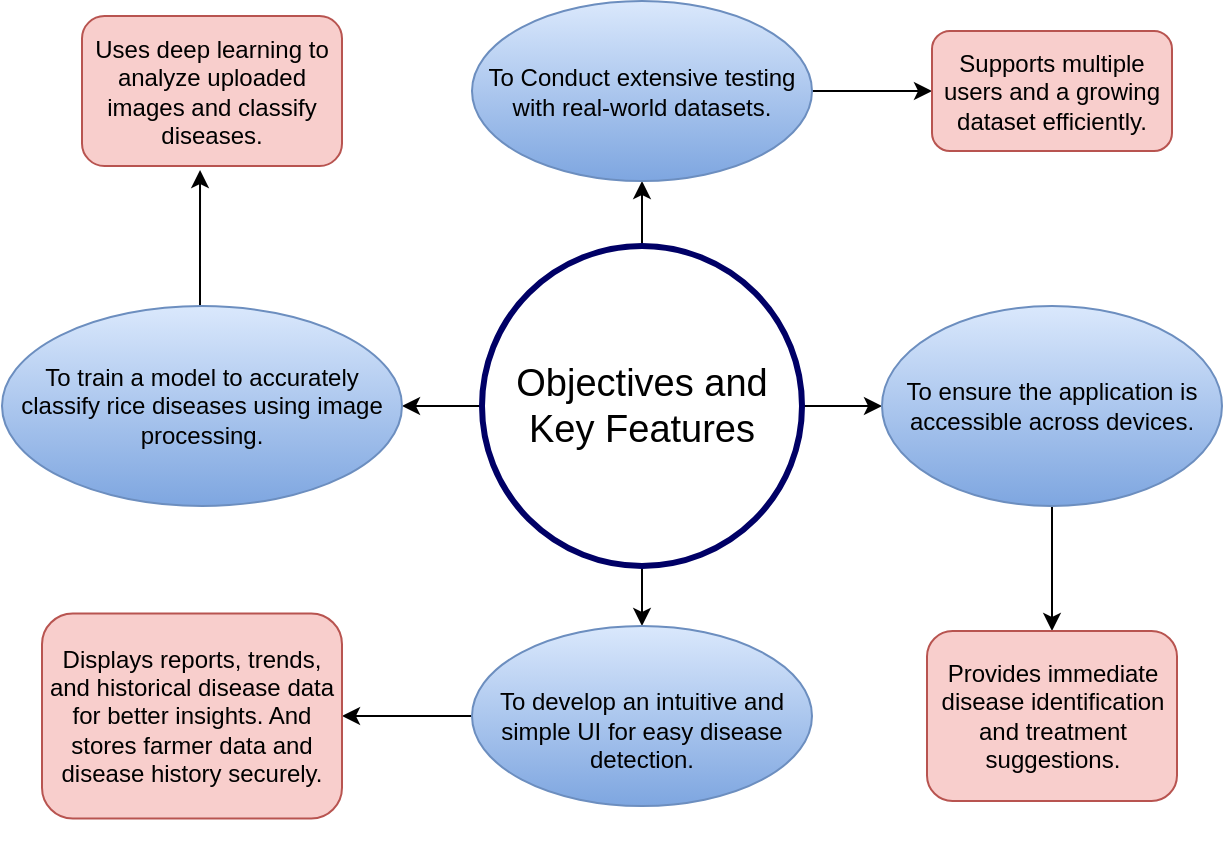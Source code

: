 <mxfile version="26.0.10">
  <diagram id="C5RBs43oDa-KdzZeNtuy" name="Page-1">
    <mxGraphModel dx="872" dy="469" grid="1" gridSize="10" guides="1" tooltips="1" connect="1" arrows="1" fold="1" page="1" pageScale="1" pageWidth="827" pageHeight="1169" math="0" shadow="0">
      <root>
        <mxCell id="WIyWlLk6GJQsqaUBKTNV-0" />
        <mxCell id="WIyWlLk6GJQsqaUBKTNV-1" parent="WIyWlLk6GJQsqaUBKTNV-0" />
        <mxCell id="0GD-vdV0sDoHkMgnQdCW-7" style="edgeStyle=orthogonalEdgeStyle;rounded=0;orthogonalLoop=1;jettySize=auto;html=1;entryX=1;entryY=0.5;entryDx=0;entryDy=0;" edge="1" parent="WIyWlLk6GJQsqaUBKTNV-1" source="Lmv_K0fxfyAc_HqNrKYY-0" target="Lmv_K0fxfyAc_HqNrKYY-1">
          <mxGeometry relative="1" as="geometry" />
        </mxCell>
        <mxCell id="0GD-vdV0sDoHkMgnQdCW-8" style="edgeStyle=orthogonalEdgeStyle;rounded=0;orthogonalLoop=1;jettySize=auto;html=1;entryX=0;entryY=0.5;entryDx=0;entryDy=0;" edge="1" parent="WIyWlLk6GJQsqaUBKTNV-1" source="Lmv_K0fxfyAc_HqNrKYY-0" target="Lmv_K0fxfyAc_HqNrKYY-4">
          <mxGeometry relative="1" as="geometry" />
        </mxCell>
        <mxCell id="0GD-vdV0sDoHkMgnQdCW-9" style="edgeStyle=orthogonalEdgeStyle;rounded=0;orthogonalLoop=1;jettySize=auto;html=1;entryX=0.5;entryY=1;entryDx=0;entryDy=0;" edge="1" parent="WIyWlLk6GJQsqaUBKTNV-1" source="Lmv_K0fxfyAc_HqNrKYY-0" target="Lmv_K0fxfyAc_HqNrKYY-3">
          <mxGeometry relative="1" as="geometry" />
        </mxCell>
        <mxCell id="0GD-vdV0sDoHkMgnQdCW-10" style="edgeStyle=orthogonalEdgeStyle;rounded=0;orthogonalLoop=1;jettySize=auto;html=1;" edge="1" parent="WIyWlLk6GJQsqaUBKTNV-1" source="Lmv_K0fxfyAc_HqNrKYY-0" target="Lmv_K0fxfyAc_HqNrKYY-5">
          <mxGeometry relative="1" as="geometry" />
        </mxCell>
        <mxCell id="Lmv_K0fxfyAc_HqNrKYY-0" value="&lt;font style=&quot;font-size: 19px;&quot;&gt;Objectives and Key Features&lt;/font&gt;" style="ellipse;whiteSpace=wrap;html=1;aspect=fixed;strokeColor=#000066;strokeWidth=3;" parent="WIyWlLk6GJQsqaUBKTNV-1" vertex="1">
          <mxGeometry x="360" y="200" width="160" height="160" as="geometry" />
        </mxCell>
        <mxCell id="0GD-vdV0sDoHkMgnQdCW-6" style="edgeStyle=orthogonalEdgeStyle;rounded=0;orthogonalLoop=1;jettySize=auto;html=1;entryX=0.454;entryY=1.027;entryDx=0;entryDy=0;entryPerimeter=0;" edge="1" parent="WIyWlLk6GJQsqaUBKTNV-1" source="Lmv_K0fxfyAc_HqNrKYY-1" target="0GD-vdV0sDoHkMgnQdCW-1">
          <mxGeometry relative="1" as="geometry">
            <mxPoint x="220" y="170" as="targetPoint" />
            <Array as="points">
              <mxPoint x="219" y="210" />
              <mxPoint x="219" y="210" />
            </Array>
          </mxGeometry>
        </mxCell>
        <mxCell id="Lmv_K0fxfyAc_HqNrKYY-1" value="&lt;div&gt;&lt;br&gt;&lt;/div&gt;&lt;div&gt;&lt;br&gt;&lt;/div&gt;&lt;div&gt;&lt;span style=&quot;background-color: transparent; color: light-dark(rgb(0, 0, 0), rgb(255, 255, 255));&quot;&gt;To train a model to accurately classify rice diseases using image processing.&lt;/span&gt;&lt;/div&gt;&lt;div&gt;&lt;br&gt;&lt;/div&gt;&lt;div&gt;&lt;br&gt;&lt;/div&gt;" style="ellipse;whiteSpace=wrap;html=1;fillColor=#dae8fc;strokeColor=#6c8ebf;gradientColor=#7ea6e0;" parent="WIyWlLk6GJQsqaUBKTNV-1" vertex="1">
          <mxGeometry x="120" y="230" width="200" height="100" as="geometry" />
        </mxCell>
        <mxCell id="0GD-vdV0sDoHkMgnQdCW-11" style="edgeStyle=orthogonalEdgeStyle;rounded=0;orthogonalLoop=1;jettySize=auto;html=1;entryX=0;entryY=0.5;entryDx=0;entryDy=0;" edge="1" parent="WIyWlLk6GJQsqaUBKTNV-1" source="Lmv_K0fxfyAc_HqNrKYY-3" target="0GD-vdV0sDoHkMgnQdCW-2">
          <mxGeometry relative="1" as="geometry" />
        </mxCell>
        <mxCell id="Lmv_K0fxfyAc_HqNrKYY-3" value="&lt;div&gt;&lt;br&gt;&lt;/div&gt;&lt;div&gt;&lt;span style=&quot;background-color: transparent; color: light-dark(rgb(0, 0, 0), rgb(255, 255, 255));&quot;&gt;To Conduct extensive testing with real-world datasets.&lt;/span&gt;&lt;/div&gt;&lt;div&gt;&lt;br&gt;&lt;/div&gt;" style="ellipse;whiteSpace=wrap;html=1;fillColor=#dae8fc;strokeColor=#6c8ebf;gradientColor=#7ea6e0;" parent="WIyWlLk6GJQsqaUBKTNV-1" vertex="1">
          <mxGeometry x="355" y="77.5" width="170" height="90" as="geometry" />
        </mxCell>
        <mxCell id="0GD-vdV0sDoHkMgnQdCW-13" style="edgeStyle=orthogonalEdgeStyle;rounded=0;orthogonalLoop=1;jettySize=auto;html=1;entryX=0.5;entryY=0;entryDx=0;entryDy=0;" edge="1" parent="WIyWlLk6GJQsqaUBKTNV-1" source="Lmv_K0fxfyAc_HqNrKYY-4" target="0GD-vdV0sDoHkMgnQdCW-3">
          <mxGeometry relative="1" as="geometry" />
        </mxCell>
        <mxCell id="Lmv_K0fxfyAc_HqNrKYY-4" value="&lt;div&gt;&lt;br&gt;&lt;/div&gt;&lt;div&gt;&lt;span style=&quot;background-color: transparent; color: light-dark(rgb(0, 0, 0), rgb(255, 255, 255));&quot;&gt;To ensure the application is accessible across devices.&lt;/span&gt;&lt;/div&gt;&lt;div&gt;&lt;br&gt;&lt;/div&gt;" style="ellipse;whiteSpace=wrap;html=1;fillColor=#dae8fc;strokeColor=#6c8ebf;gradientColor=#7ea6e0;" parent="WIyWlLk6GJQsqaUBKTNV-1" vertex="1">
          <mxGeometry x="560" y="230" width="170" height="100" as="geometry" />
        </mxCell>
        <mxCell id="0GD-vdV0sDoHkMgnQdCW-12" style="edgeStyle=orthogonalEdgeStyle;rounded=0;orthogonalLoop=1;jettySize=auto;html=1;entryX=1;entryY=0.5;entryDx=0;entryDy=0;" edge="1" parent="WIyWlLk6GJQsqaUBKTNV-1" source="Lmv_K0fxfyAc_HqNrKYY-5" target="0GD-vdV0sDoHkMgnQdCW-4">
          <mxGeometry relative="1" as="geometry" />
        </mxCell>
        <mxCell id="Lmv_K0fxfyAc_HqNrKYY-5" value="&lt;div&gt;&lt;br&gt;&lt;/div&gt;&lt;div&gt;&lt;br&gt;&lt;/div&gt;&lt;div&gt;To develop an intuitive and simple UI for easy disease detection.&lt;/div&gt;&lt;div&gt;&lt;br&gt;&lt;/div&gt;" style="ellipse;whiteSpace=wrap;html=1;fillColor=#dae8fc;strokeColor=#6c8ebf;gradientColor=#7ea6e0;" parent="WIyWlLk6GJQsqaUBKTNV-1" vertex="1">
          <mxGeometry x="355" y="390" width="170" height="90" as="geometry" />
        </mxCell>
        <mxCell id="0GD-vdV0sDoHkMgnQdCW-1" value="Uses deep learning to analyze uploaded images and classify diseases." style="rounded=1;whiteSpace=wrap;html=1;fillColor=#f8cecc;strokeColor=#b85450;" vertex="1" parent="WIyWlLk6GJQsqaUBKTNV-1">
          <mxGeometry x="160" y="85" width="130" height="75" as="geometry" />
        </mxCell>
        <mxCell id="0GD-vdV0sDoHkMgnQdCW-2" value="Supports multiple users and a growing dataset efficiently." style="rounded=1;whiteSpace=wrap;html=1;fillColor=#f8cecc;strokeColor=#b85450;" vertex="1" parent="WIyWlLk6GJQsqaUBKTNV-1">
          <mxGeometry x="585" y="92.5" width="120" height="60" as="geometry" />
        </mxCell>
        <mxCell id="0GD-vdV0sDoHkMgnQdCW-3" value="&lt;div&gt;&lt;br&gt;&lt;/div&gt;&lt;div&gt;Provides immediate disease identification and treatment suggestions.&lt;/div&gt;&lt;div&gt;&lt;br&gt;&lt;/div&gt;" style="rounded=1;whiteSpace=wrap;html=1;fillColor=#f8cecc;strokeColor=#b85450;" vertex="1" parent="WIyWlLk6GJQsqaUBKTNV-1">
          <mxGeometry x="582.5" y="392.5" width="125" height="85" as="geometry" />
        </mxCell>
        <mxCell id="0GD-vdV0sDoHkMgnQdCW-4" value="&lt;div&gt;&lt;br&gt;&lt;/div&gt;&lt;div&gt;&lt;br&gt;&lt;/div&gt;&lt;div&gt;Displays reports, trends, and historical disease data for better insights. And s&lt;span style=&quot;background-color: transparent;&quot;&gt;tores farmer data and disease history securely.&lt;/span&gt;&lt;/div&gt;&lt;div&gt;&lt;span style=&quot;background-color: transparent; color: light-dark(rgb(0, 0, 0), rgb(255, 255, 255));&quot;&gt;&lt;br&gt;&lt;/span&gt;&lt;/div&gt;&lt;div&gt;&lt;br&gt;&lt;/div&gt;" style="rounded=1;whiteSpace=wrap;html=1;fillColor=#f8cecc;strokeColor=#b85450;" vertex="1" parent="WIyWlLk6GJQsqaUBKTNV-1">
          <mxGeometry x="140" y="383.75" width="150" height="102.5" as="geometry" />
        </mxCell>
      </root>
    </mxGraphModel>
  </diagram>
</mxfile>
